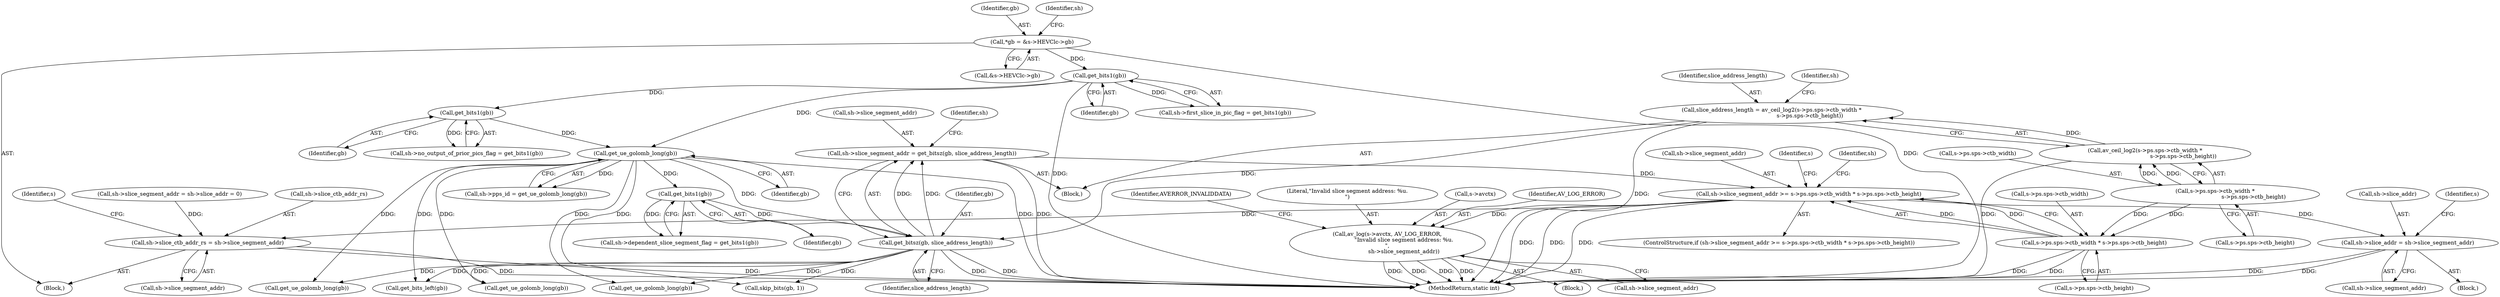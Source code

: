 digraph "0_FFmpeg_54655623a82632e7624714d7b2a3e039dc5faa7e_0@pointer" {
"1000515" [label="(Call,sh->slice_segment_addr >= s->ps.sps->ctb_width * s->ps.sps->ctb_height)"];
"1000507" [label="(Call,sh->slice_segment_addr = get_bitsz(gb, slice_address_length))"];
"1000511" [label="(Call,get_bitsz(gb, slice_address_length))"];
"1000487" [label="(Call,get_bits1(gb))"];
"1000201" [label="(Call,get_ue_golomb_long(gb))"];
"1000132" [label="(Call,get_bits1(gb))"];
"1000111" [label="(Call,*gb = &s->HEVClc->gb)"];
"1000195" [label="(Call,get_bits1(gb))"];
"1000489" [label="(Call,slice_address_length = av_ceil_log2(s->ps.sps->ctb_width *\n                                            s->ps.sps->ctb_height))"];
"1000491" [label="(Call,av_ceil_log2(s->ps.sps->ctb_width *\n                                            s->ps.sps->ctb_height))"];
"1000492" [label="(Call,s->ps.sps->ctb_width *\n                                            s->ps.sps->ctb_height)"];
"1000519" [label="(Call,s->ps.sps->ctb_width * s->ps.sps->ctb_height)"];
"1000535" [label="(Call,av_log(s->avctx, AV_LOG_ERROR,\n                   \"Invalid slice segment address: %u.\n\",\n                   sh->slice_segment_addr))"];
"1000552" [label="(Call,sh->slice_addr = sh->slice_segment_addr)"];
"1002109" [label="(Call,sh->slice_ctb_addr_rs = sh->slice_segment_addr)"];
"1002110" [label="(Call,sh->slice_ctb_addr_rs)"];
"1001808" [label="(Call,get_ue_golomb_long(gb))"];
"1000491" [label="(Call,av_ceil_log2(s->ps.sps->ctb_width *\n                                            s->ps.sps->ctb_height))"];
"1000500" [label="(Call,s->ps.sps->ctb_height)"];
"1000487" [label="(Call,get_bits1(gb))"];
"1002121" [label="(Identifier,s)"];
"1000534" [label="(Block,)"];
"1000111" [label="(Call,*gb = &s->HEVClc->gb)"];
"1000512" [label="(Identifier,gb)"];
"1000113" [label="(Call,&s->HEVClc->gb)"];
"1000552" [label="(Call,sh->slice_addr = sh->slice_segment_addr)"];
"1000473" [label="(Block,)"];
"1000520" [label="(Call,s->ps.sps->ctb_width)"];
"1000516" [label="(Call,sh->slice_segment_addr)"];
"1000519" [label="(Call,s->ps.sps->ctb_width * s->ps.sps->ctb_height)"];
"1000202" [label="(Identifier,gb)"];
"1000509" [label="(Identifier,sh)"];
"1000545" [label="(Identifier,AVERROR_INVALIDDATA)"];
"1000537" [label="(Identifier,s)"];
"1000488" [label="(Identifier,gb)"];
"1000132" [label="(Call,get_bits1(gb))"];
"1000515" [label="(Call,sh->slice_segment_addr >= s->ps.sps->ctb_width * s->ps.sps->ctb_height)"];
"1000511" [label="(Call,get_bitsz(gb, slice_address_length))"];
"1000201" [label="(Call,get_ue_golomb_long(gb))"];
"1000527" [label="(Call,s->ps.sps->ctb_height)"];
"1000556" [label="(Call,sh->slice_segment_addr)"];
"1000514" [label="(ControlStructure,if (sh->slice_segment_addr >= s->ps.sps->ctb_width * s->ps.sps->ctb_height))"];
"1000540" [label="(Literal,\"Invalid slice segment address: %u.\n\")"];
"1000541" [label="(Call,sh->slice_segment_addr)"];
"1000565" [label="(Call,sh->slice_segment_addr = sh->slice_addr = 0)"];
"1000536" [label="(Call,s->avctx)"];
"1000617" [label="(Call,get_ue_golomb_long(gb))"];
"1000539" [label="(Identifier,AV_LOG_ERROR)"];
"1000517" [label="(Identifier,sh)"];
"1000128" [label="(Call,sh->first_slice_in_pic_flag = get_bits1(gb))"];
"1000133" [label="(Identifier,gb)"];
"1000490" [label="(Identifier,slice_address_length)"];
"1000549" [label="(Identifier,sh)"];
"1000191" [label="(Call,sh->no_output_of_prior_pics_flag = get_bits1(gb))"];
"1000507" [label="(Call,sh->slice_segment_addr = get_bitsz(gb, slice_address_length))"];
"1000196" [label="(Identifier,gb)"];
"1000551" [label="(Block,)"];
"1002109" [label="(Call,sh->slice_ctb_addr_rs = sh->slice_segment_addr)"];
"1002030" [label="(Call,get_ue_golomb_long(gb))"];
"1000109" [label="(Block,)"];
"1000493" [label="(Call,s->ps.sps->ctb_width)"];
"1000492" [label="(Call,s->ps.sps->ctb_width *\n                                            s->ps.sps->ctb_height)"];
"1000483" [label="(Call,sh->dependent_slice_segment_flag = get_bits1(gb))"];
"1000513" [label="(Identifier,slice_address_length)"];
"1000535" [label="(Call,av_log(s->avctx, AV_LOG_ERROR,\n                   \"Invalid slice segment address: %u.\n\",\n                   sh->slice_segment_addr))"];
"1000610" [label="(Call,skip_bits(gb, 1))"];
"1000112" [label="(Identifier,gb)"];
"1002212" [label="(MethodReturn,static int)"];
"1000489" [label="(Call,slice_address_length = av_ceil_log2(s->ps.sps->ctb_width *\n                                            s->ps.sps->ctb_height))"];
"1000561" [label="(Identifier,s)"];
"1000197" [label="(Call,sh->pps_id = get_ue_golomb_long(gb))"];
"1000121" [label="(Identifier,sh)"];
"1000508" [label="(Call,sh->slice_segment_addr)"];
"1000195" [label="(Call,get_bits1(gb))"];
"1002113" [label="(Call,sh->slice_segment_addr)"];
"1000553" [label="(Call,sh->slice_addr)"];
"1002140" [label="(Call,get_bits_left(gb))"];
"1000515" -> "1000514"  [label="AST: "];
"1000515" -> "1000519"  [label="CFG: "];
"1000516" -> "1000515"  [label="AST: "];
"1000519" -> "1000515"  [label="AST: "];
"1000537" -> "1000515"  [label="CFG: "];
"1000549" -> "1000515"  [label="CFG: "];
"1000515" -> "1002212"  [label="DDG: "];
"1000515" -> "1002212"  [label="DDG: "];
"1000515" -> "1002212"  [label="DDG: "];
"1000507" -> "1000515"  [label="DDG: "];
"1000519" -> "1000515"  [label="DDG: "];
"1000519" -> "1000515"  [label="DDG: "];
"1000515" -> "1000535"  [label="DDG: "];
"1000515" -> "1000552"  [label="DDG: "];
"1000515" -> "1002109"  [label="DDG: "];
"1000507" -> "1000473"  [label="AST: "];
"1000507" -> "1000511"  [label="CFG: "];
"1000508" -> "1000507"  [label="AST: "];
"1000511" -> "1000507"  [label="AST: "];
"1000517" -> "1000507"  [label="CFG: "];
"1000507" -> "1002212"  [label="DDG: "];
"1000511" -> "1000507"  [label="DDG: "];
"1000511" -> "1000507"  [label="DDG: "];
"1000511" -> "1000513"  [label="CFG: "];
"1000512" -> "1000511"  [label="AST: "];
"1000513" -> "1000511"  [label="AST: "];
"1000511" -> "1002212"  [label="DDG: "];
"1000511" -> "1002212"  [label="DDG: "];
"1000487" -> "1000511"  [label="DDG: "];
"1000201" -> "1000511"  [label="DDG: "];
"1000489" -> "1000511"  [label="DDG: "];
"1000511" -> "1000610"  [label="DDG: "];
"1000511" -> "1000617"  [label="DDG: "];
"1000511" -> "1001808"  [label="DDG: "];
"1000511" -> "1002030"  [label="DDG: "];
"1000511" -> "1002140"  [label="DDG: "];
"1000487" -> "1000483"  [label="AST: "];
"1000487" -> "1000488"  [label="CFG: "];
"1000488" -> "1000487"  [label="AST: "];
"1000483" -> "1000487"  [label="CFG: "];
"1000487" -> "1000483"  [label="DDG: "];
"1000201" -> "1000487"  [label="DDG: "];
"1000201" -> "1000197"  [label="AST: "];
"1000201" -> "1000202"  [label="CFG: "];
"1000202" -> "1000201"  [label="AST: "];
"1000197" -> "1000201"  [label="CFG: "];
"1000201" -> "1002212"  [label="DDG: "];
"1000201" -> "1000197"  [label="DDG: "];
"1000132" -> "1000201"  [label="DDG: "];
"1000195" -> "1000201"  [label="DDG: "];
"1000201" -> "1000610"  [label="DDG: "];
"1000201" -> "1000617"  [label="DDG: "];
"1000201" -> "1001808"  [label="DDG: "];
"1000201" -> "1002030"  [label="DDG: "];
"1000201" -> "1002140"  [label="DDG: "];
"1000132" -> "1000128"  [label="AST: "];
"1000132" -> "1000133"  [label="CFG: "];
"1000133" -> "1000132"  [label="AST: "];
"1000128" -> "1000132"  [label="CFG: "];
"1000132" -> "1002212"  [label="DDG: "];
"1000132" -> "1000128"  [label="DDG: "];
"1000111" -> "1000132"  [label="DDG: "];
"1000132" -> "1000195"  [label="DDG: "];
"1000111" -> "1000109"  [label="AST: "];
"1000111" -> "1000113"  [label="CFG: "];
"1000112" -> "1000111"  [label="AST: "];
"1000113" -> "1000111"  [label="AST: "];
"1000121" -> "1000111"  [label="CFG: "];
"1000111" -> "1002212"  [label="DDG: "];
"1000195" -> "1000191"  [label="AST: "];
"1000195" -> "1000196"  [label="CFG: "];
"1000196" -> "1000195"  [label="AST: "];
"1000191" -> "1000195"  [label="CFG: "];
"1000195" -> "1000191"  [label="DDG: "];
"1000489" -> "1000473"  [label="AST: "];
"1000489" -> "1000491"  [label="CFG: "];
"1000490" -> "1000489"  [label="AST: "];
"1000491" -> "1000489"  [label="AST: "];
"1000509" -> "1000489"  [label="CFG: "];
"1000489" -> "1002212"  [label="DDG: "];
"1000491" -> "1000489"  [label="DDG: "];
"1000491" -> "1000492"  [label="CFG: "];
"1000492" -> "1000491"  [label="AST: "];
"1000491" -> "1002212"  [label="DDG: "];
"1000492" -> "1000491"  [label="DDG: "];
"1000492" -> "1000491"  [label="DDG: "];
"1000492" -> "1000500"  [label="CFG: "];
"1000493" -> "1000492"  [label="AST: "];
"1000500" -> "1000492"  [label="AST: "];
"1000492" -> "1000519"  [label="DDG: "];
"1000492" -> "1000519"  [label="DDG: "];
"1000519" -> "1000527"  [label="CFG: "];
"1000520" -> "1000519"  [label="AST: "];
"1000527" -> "1000519"  [label="AST: "];
"1000519" -> "1002212"  [label="DDG: "];
"1000519" -> "1002212"  [label="DDG: "];
"1000535" -> "1000534"  [label="AST: "];
"1000535" -> "1000541"  [label="CFG: "];
"1000536" -> "1000535"  [label="AST: "];
"1000539" -> "1000535"  [label="AST: "];
"1000540" -> "1000535"  [label="AST: "];
"1000541" -> "1000535"  [label="AST: "];
"1000545" -> "1000535"  [label="CFG: "];
"1000535" -> "1002212"  [label="DDG: "];
"1000535" -> "1002212"  [label="DDG: "];
"1000535" -> "1002212"  [label="DDG: "];
"1000535" -> "1002212"  [label="DDG: "];
"1000552" -> "1000551"  [label="AST: "];
"1000552" -> "1000556"  [label="CFG: "];
"1000553" -> "1000552"  [label="AST: "];
"1000556" -> "1000552"  [label="AST: "];
"1000561" -> "1000552"  [label="CFG: "];
"1000552" -> "1002212"  [label="DDG: "];
"1000552" -> "1002212"  [label="DDG: "];
"1002109" -> "1000109"  [label="AST: "];
"1002109" -> "1002113"  [label="CFG: "];
"1002110" -> "1002109"  [label="AST: "];
"1002113" -> "1002109"  [label="AST: "];
"1002121" -> "1002109"  [label="CFG: "];
"1002109" -> "1002212"  [label="DDG: "];
"1002109" -> "1002212"  [label="DDG: "];
"1000565" -> "1002109"  [label="DDG: "];
}
